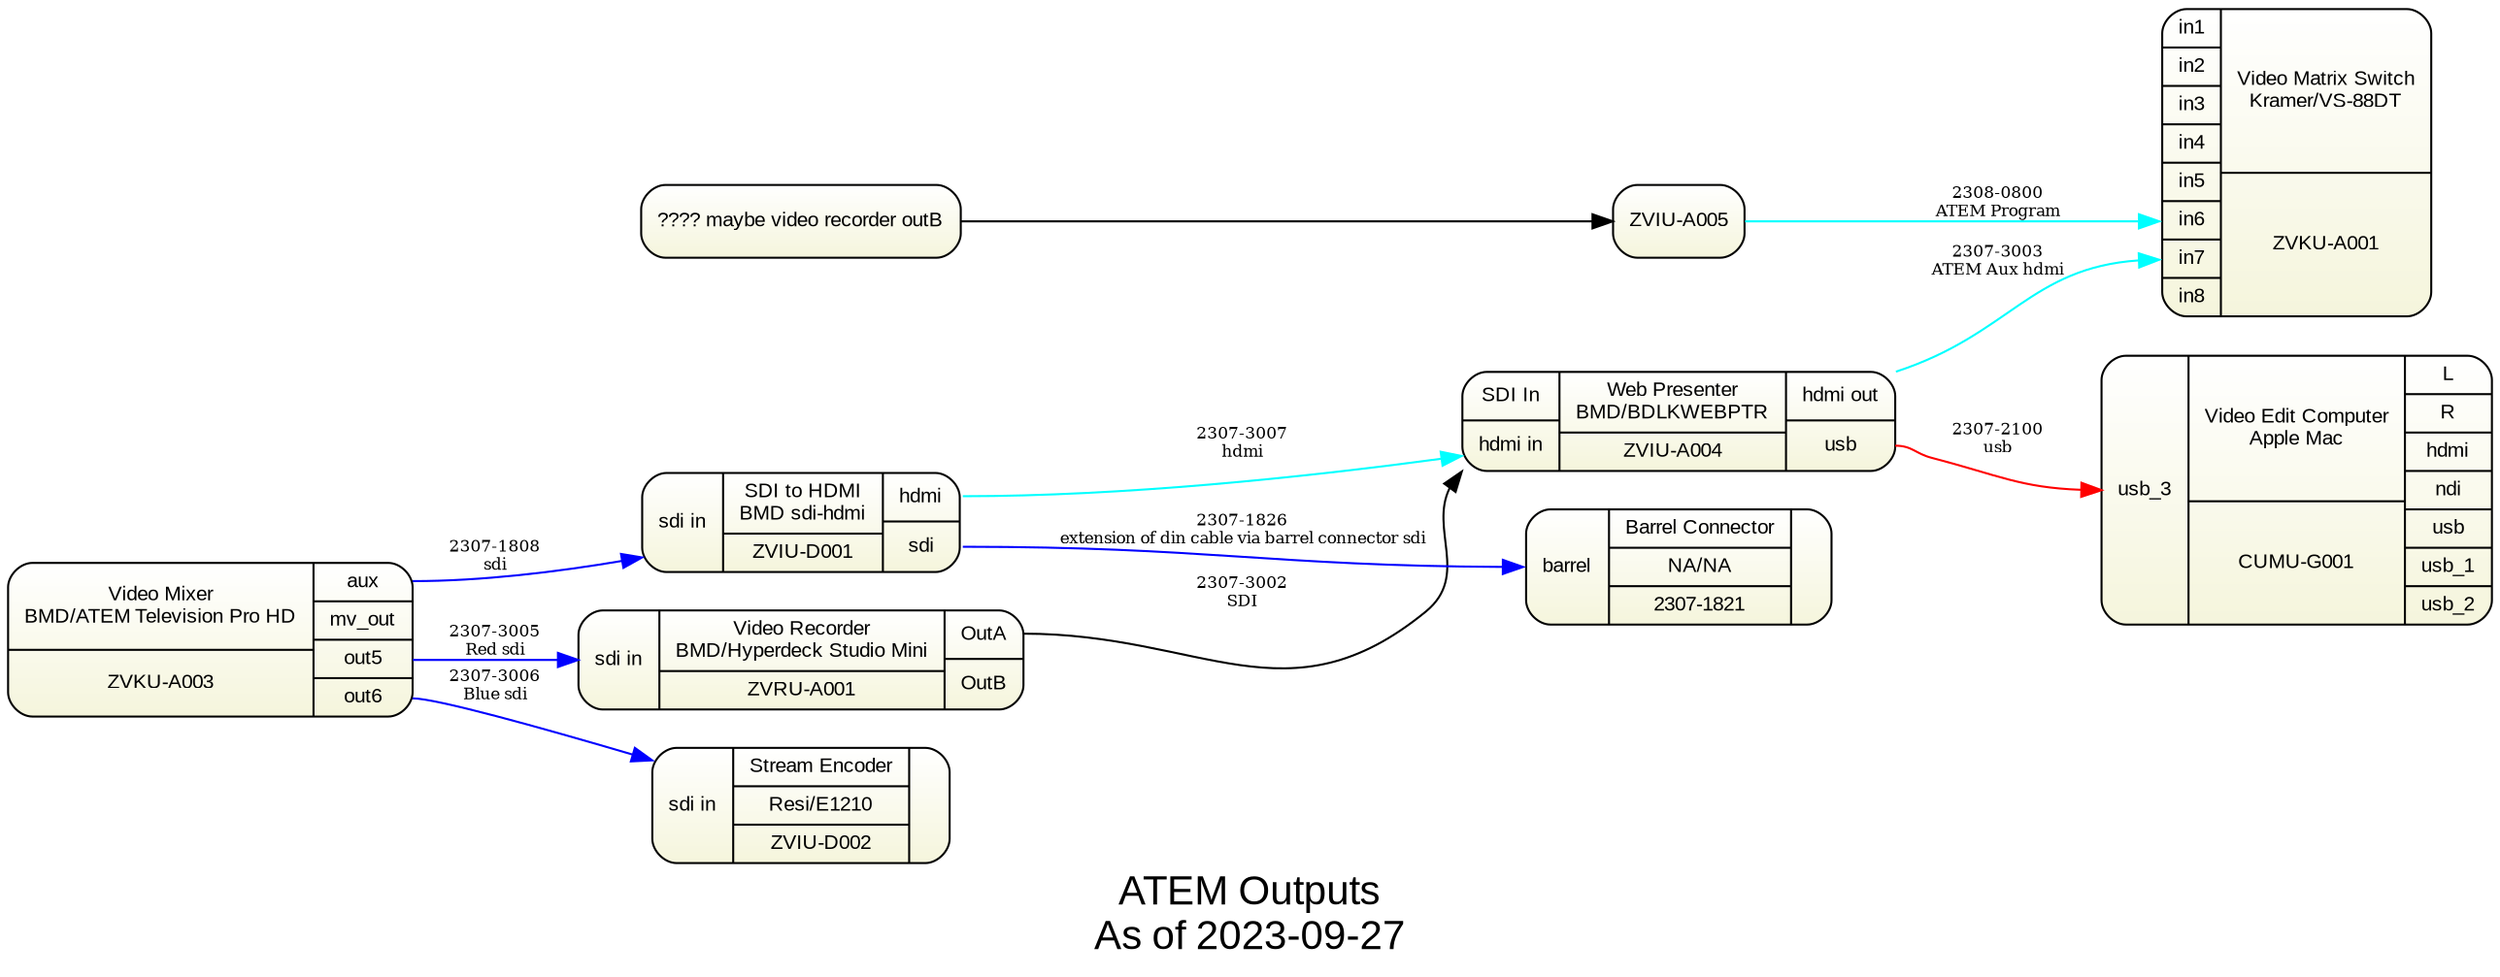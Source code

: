 
digraph outputs { 
			graph [overlap = true, fontsize = 20,
			rankdir=LR, fontname = arial , label= "ATEM Outputs
As of 2023-09-27" ]
      
node [shape=Mrecord, tooltip="" 
	,  fontsize = 10 fontname = arial
    	  fillcolor="white:beige" , style=filled  
		  gradientangle=270]  

edge [fontsize=8] 

zvkua001 [ label= "{
{ <in1>in1|<in2>in2|<in3>in3|<in4>in4|<in5>in5|<in6>in6|<in7>in7|<in8>in8 }
| {  Video Matrix Switch\nKramer/VS-88DT |ZVKU-A001 }
 
}"]

zviua005 [label="ZVIU-A005"] 
  
zvkua003 [ label= "{
 {  Video Mixer\nBMD/ATEM Television Pro HD |ZVKU-A003 }
|{ <aux>aux|<mv_out>mv_out|<out5>out5|<out6>out6 } 
}"]

zvrua001 [ label= "{
{ <sdi in>sdi in }
| {  Video Recorder\nBMD/Hyperdeck Studio Mini |ZVRU-A001 }
|{ <OutA>OutA|<OutB>OutB } 
}"]
zviua004 [ label= "{
{ <SDI In>SDI In|<hdmi in>hdmi in }
| {  Web Presenter\nBMD/BDLKWEBPTR |ZVIU-A004 }
|{ <hdmi out>hdmi out|<usb>usb } 
}"]
zviud001 [ label= "{
{ <sdi in>sdi in }
| {  SDI to HDMI\nBMD sdi-hdmi |ZVIU-D001 }
|{ <hdmi>hdmi|<sdi>sdi } 
}"]

 
 
zviud002 [ label= "{
{ <sdi in>sdi in }
| {  Stream Encoder| Resi/E1210 |ZVIU-D002 }
|{  } 
}"]
cumug001 [ label= "{
{ <usb_3>usb_3 }
| {  Video Edit Computer\nApple Mac|CUMU-G001 }
|{ <L>L|<R>R|<hdmi>hdmi|<ndi>ndi|<usb>usb|<usb_1>usb_1|<usb_2>usb_2 } 
}"]

23071821 [ label= "{
{ <barrel>barrel }
| {  Barrel Connector| NA/NA |2307-1821 }
|{  } 
}"]
 
 zvkua003 : aux -> zviud001 : sdiin [label= "2307-1808
sdi" color=blue ] 
 
 

zviud001 : sdi -> 23071821 : barrel [label= "2307-1826
extension of din cable via barrel connector sdi" color=blue ] 
zviua004 : usb -> cumug001 : usb_3 [label= "2307-2100
usb" color=red ] 
 
 
zvrua001 : OutA -> zviua004 : SDIIn [label= "2307-3002
SDI" color=black ] 

zviua004 : hdmiout -> zvkua001 : in7 [label= "2307-3003
ATEM Aux hdmi" color=cyan ] 

zvkua003 : out5 -> zvrua001 : sdiin [label= "2307-3005
Red sdi" color=blue ] 

zvkua003 : out6 -> zviud002 : sdiin [label= "2307-3006
Blue sdi" color=blue ] 
zviud001 : hdmi -> zviua004 : hdmiin [label= "2307-3007
hdmi" color=cyan ] 

zviua005 -> zvkua001:in6 [label="2308-0800\nATEM Program" color=cyan]

something [label="???? maybe video recorder outB"]
something -> zviua005
 }